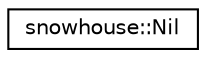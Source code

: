 digraph "Graphical Class Hierarchy"
{
 // INTERACTIVE_SVG=YES
  edge [fontname="Helvetica",fontsize="10",labelfontname="Helvetica",labelfontsize="10"];
  node [fontname="Helvetica",fontsize="10",shape=record];
  rankdir="LR";
  Node0 [label="snowhouse::Nil",height=0.2,width=0.4,color="black", fillcolor="white", style="filled",URL="$structsnowhouse_1_1Nil.html"];
}
